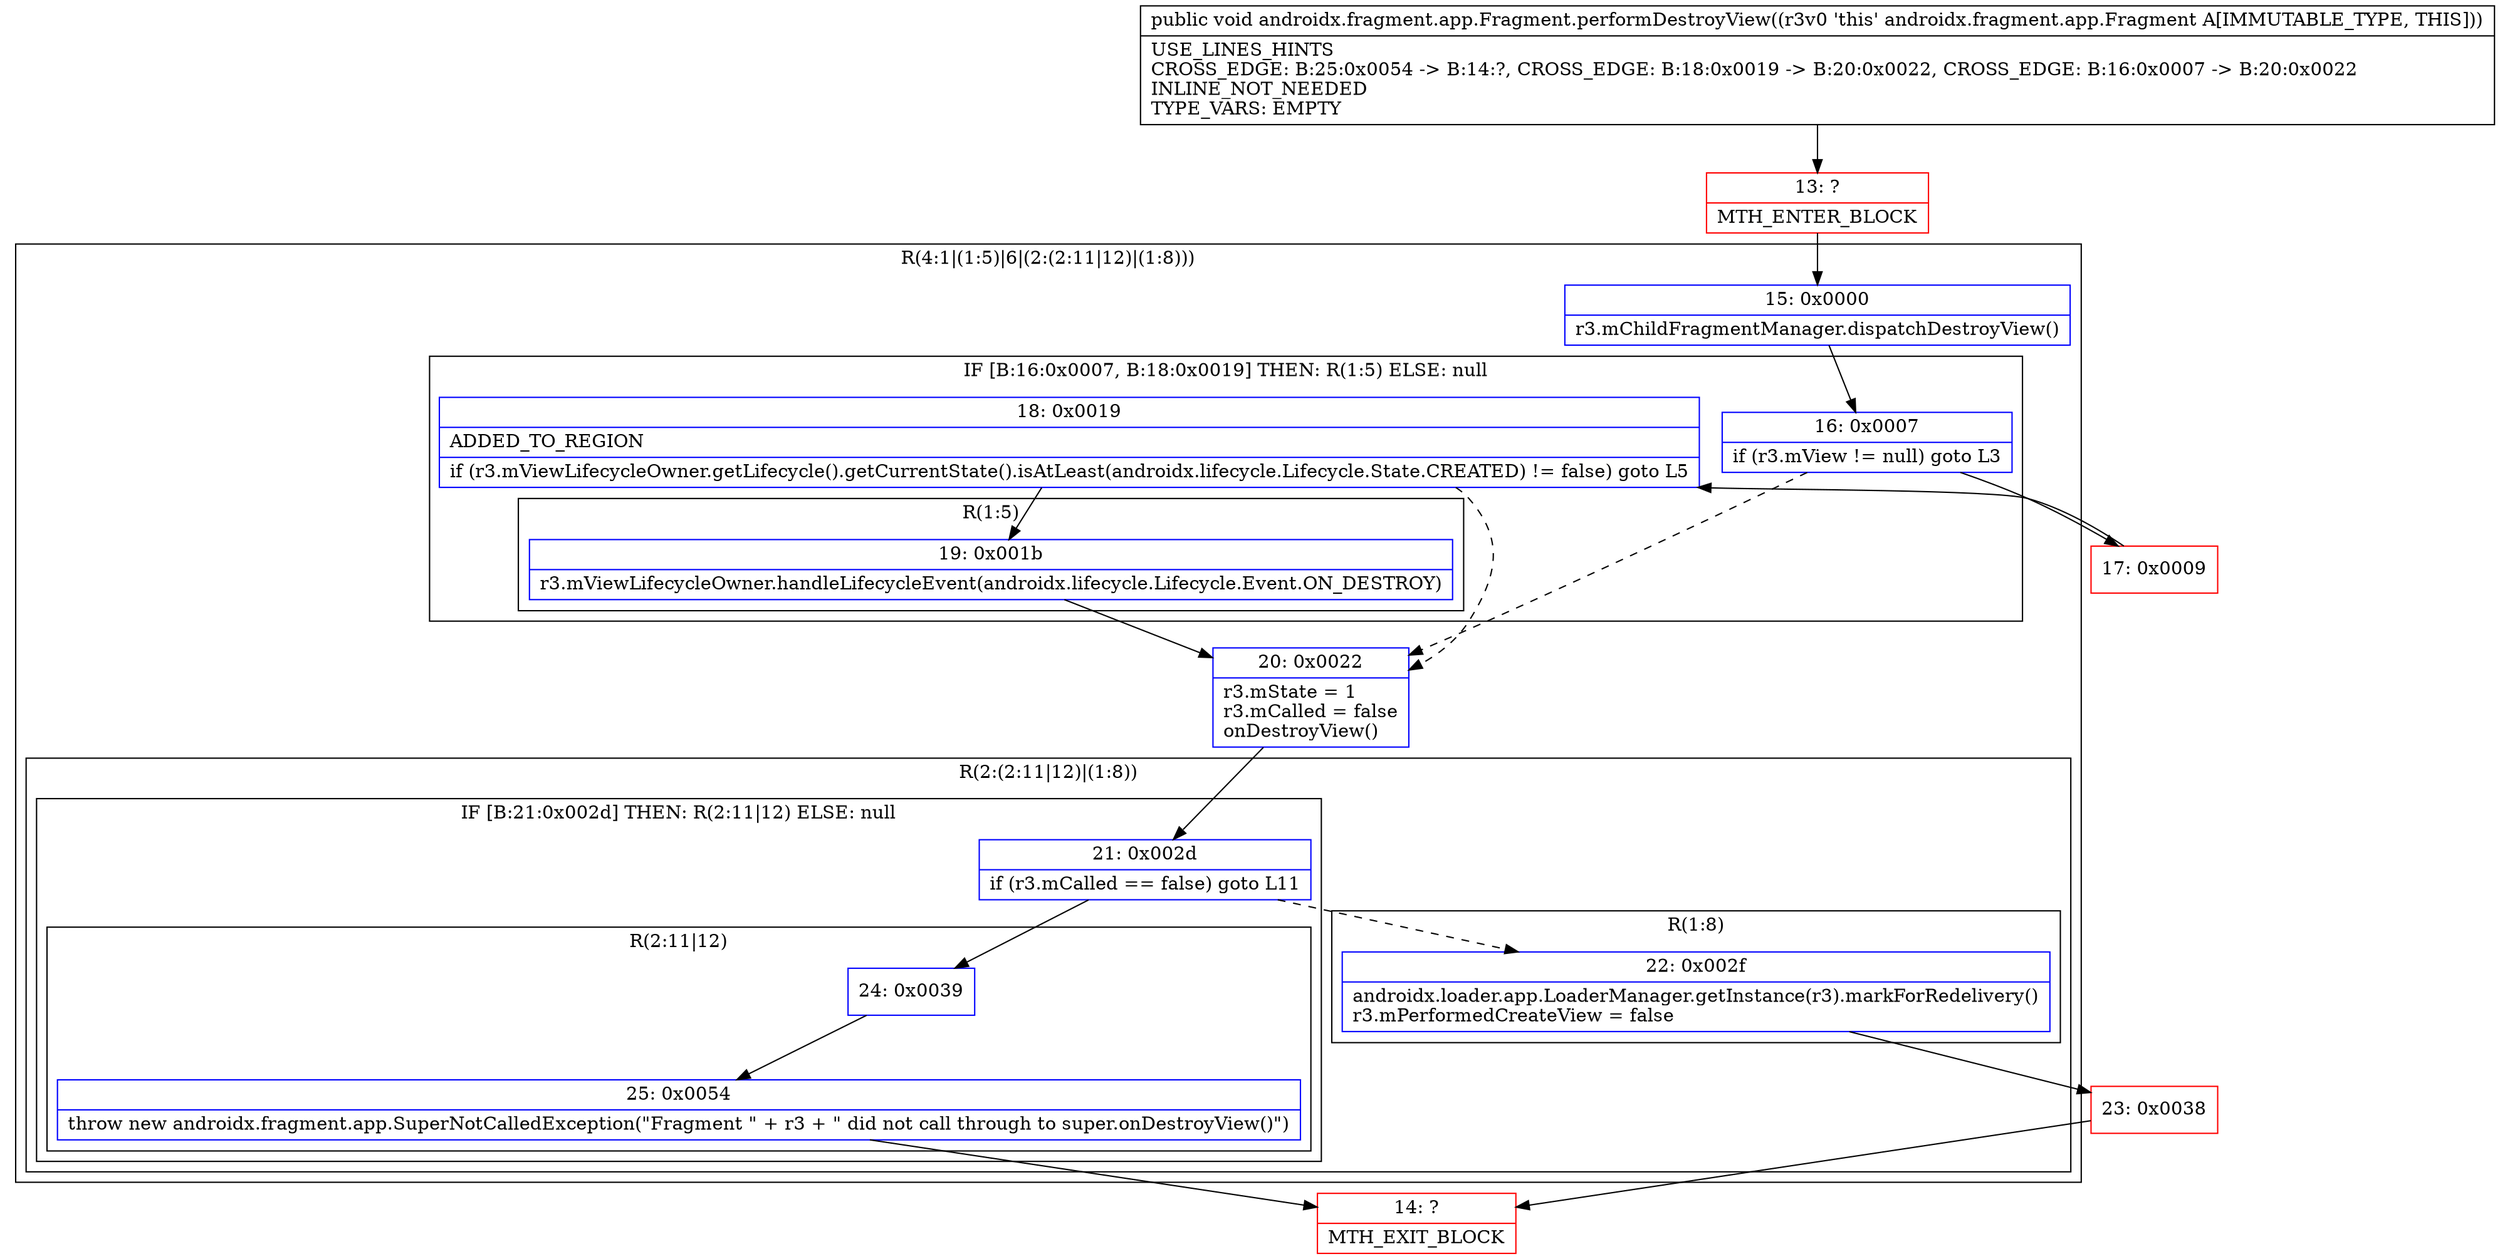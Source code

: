 digraph "CFG forandroidx.fragment.app.Fragment.performDestroyView()V" {
subgraph cluster_Region_1056905895 {
label = "R(4:1|(1:5)|6|(2:(2:11|12)|(1:8)))";
node [shape=record,color=blue];
Node_15 [shape=record,label="{15\:\ 0x0000|r3.mChildFragmentManager.dispatchDestroyView()\l}"];
subgraph cluster_IfRegion_1451627517 {
label = "IF [B:16:0x0007, B:18:0x0019] THEN: R(1:5) ELSE: null";
node [shape=record,color=blue];
Node_16 [shape=record,label="{16\:\ 0x0007|if (r3.mView != null) goto L3\l}"];
Node_18 [shape=record,label="{18\:\ 0x0019|ADDED_TO_REGION\l|if (r3.mViewLifecycleOwner.getLifecycle().getCurrentState().isAtLeast(androidx.lifecycle.Lifecycle.State.CREATED) != false) goto L5\l}"];
subgraph cluster_Region_1461091149 {
label = "R(1:5)";
node [shape=record,color=blue];
Node_19 [shape=record,label="{19\:\ 0x001b|r3.mViewLifecycleOwner.handleLifecycleEvent(androidx.lifecycle.Lifecycle.Event.ON_DESTROY)\l}"];
}
}
Node_20 [shape=record,label="{20\:\ 0x0022|r3.mState = 1\lr3.mCalled = false\lonDestroyView()\l}"];
subgraph cluster_Region_176517051 {
label = "R(2:(2:11|12)|(1:8))";
node [shape=record,color=blue];
subgraph cluster_IfRegion_1281980014 {
label = "IF [B:21:0x002d] THEN: R(2:11|12) ELSE: null";
node [shape=record,color=blue];
Node_21 [shape=record,label="{21\:\ 0x002d|if (r3.mCalled == false) goto L11\l}"];
subgraph cluster_Region_706125285 {
label = "R(2:11|12)";
node [shape=record,color=blue];
Node_24 [shape=record,label="{24\:\ 0x0039}"];
Node_25 [shape=record,label="{25\:\ 0x0054|throw new androidx.fragment.app.SuperNotCalledException(\"Fragment \" + r3 + \" did not call through to super.onDestroyView()\")\l}"];
}
}
subgraph cluster_Region_1321093113 {
label = "R(1:8)";
node [shape=record,color=blue];
Node_22 [shape=record,label="{22\:\ 0x002f|androidx.loader.app.LoaderManager.getInstance(r3).markForRedelivery()\lr3.mPerformedCreateView = false\l}"];
}
}
}
Node_13 [shape=record,color=red,label="{13\:\ ?|MTH_ENTER_BLOCK\l}"];
Node_17 [shape=record,color=red,label="{17\:\ 0x0009}"];
Node_23 [shape=record,color=red,label="{23\:\ 0x0038}"];
Node_14 [shape=record,color=red,label="{14\:\ ?|MTH_EXIT_BLOCK\l}"];
MethodNode[shape=record,label="{public void androidx.fragment.app.Fragment.performDestroyView((r3v0 'this' androidx.fragment.app.Fragment A[IMMUTABLE_TYPE, THIS]))  | USE_LINES_HINTS\lCROSS_EDGE: B:25:0x0054 \-\> B:14:?, CROSS_EDGE: B:18:0x0019 \-\> B:20:0x0022, CROSS_EDGE: B:16:0x0007 \-\> B:20:0x0022\lINLINE_NOT_NEEDED\lTYPE_VARS: EMPTY\l}"];
MethodNode -> Node_13;Node_15 -> Node_16;
Node_16 -> Node_17;
Node_16 -> Node_20[style=dashed];
Node_18 -> Node_19;
Node_18 -> Node_20[style=dashed];
Node_19 -> Node_20;
Node_20 -> Node_21;
Node_21 -> Node_22[style=dashed];
Node_21 -> Node_24;
Node_24 -> Node_25;
Node_25 -> Node_14;
Node_22 -> Node_23;
Node_13 -> Node_15;
Node_17 -> Node_18;
Node_23 -> Node_14;
}

